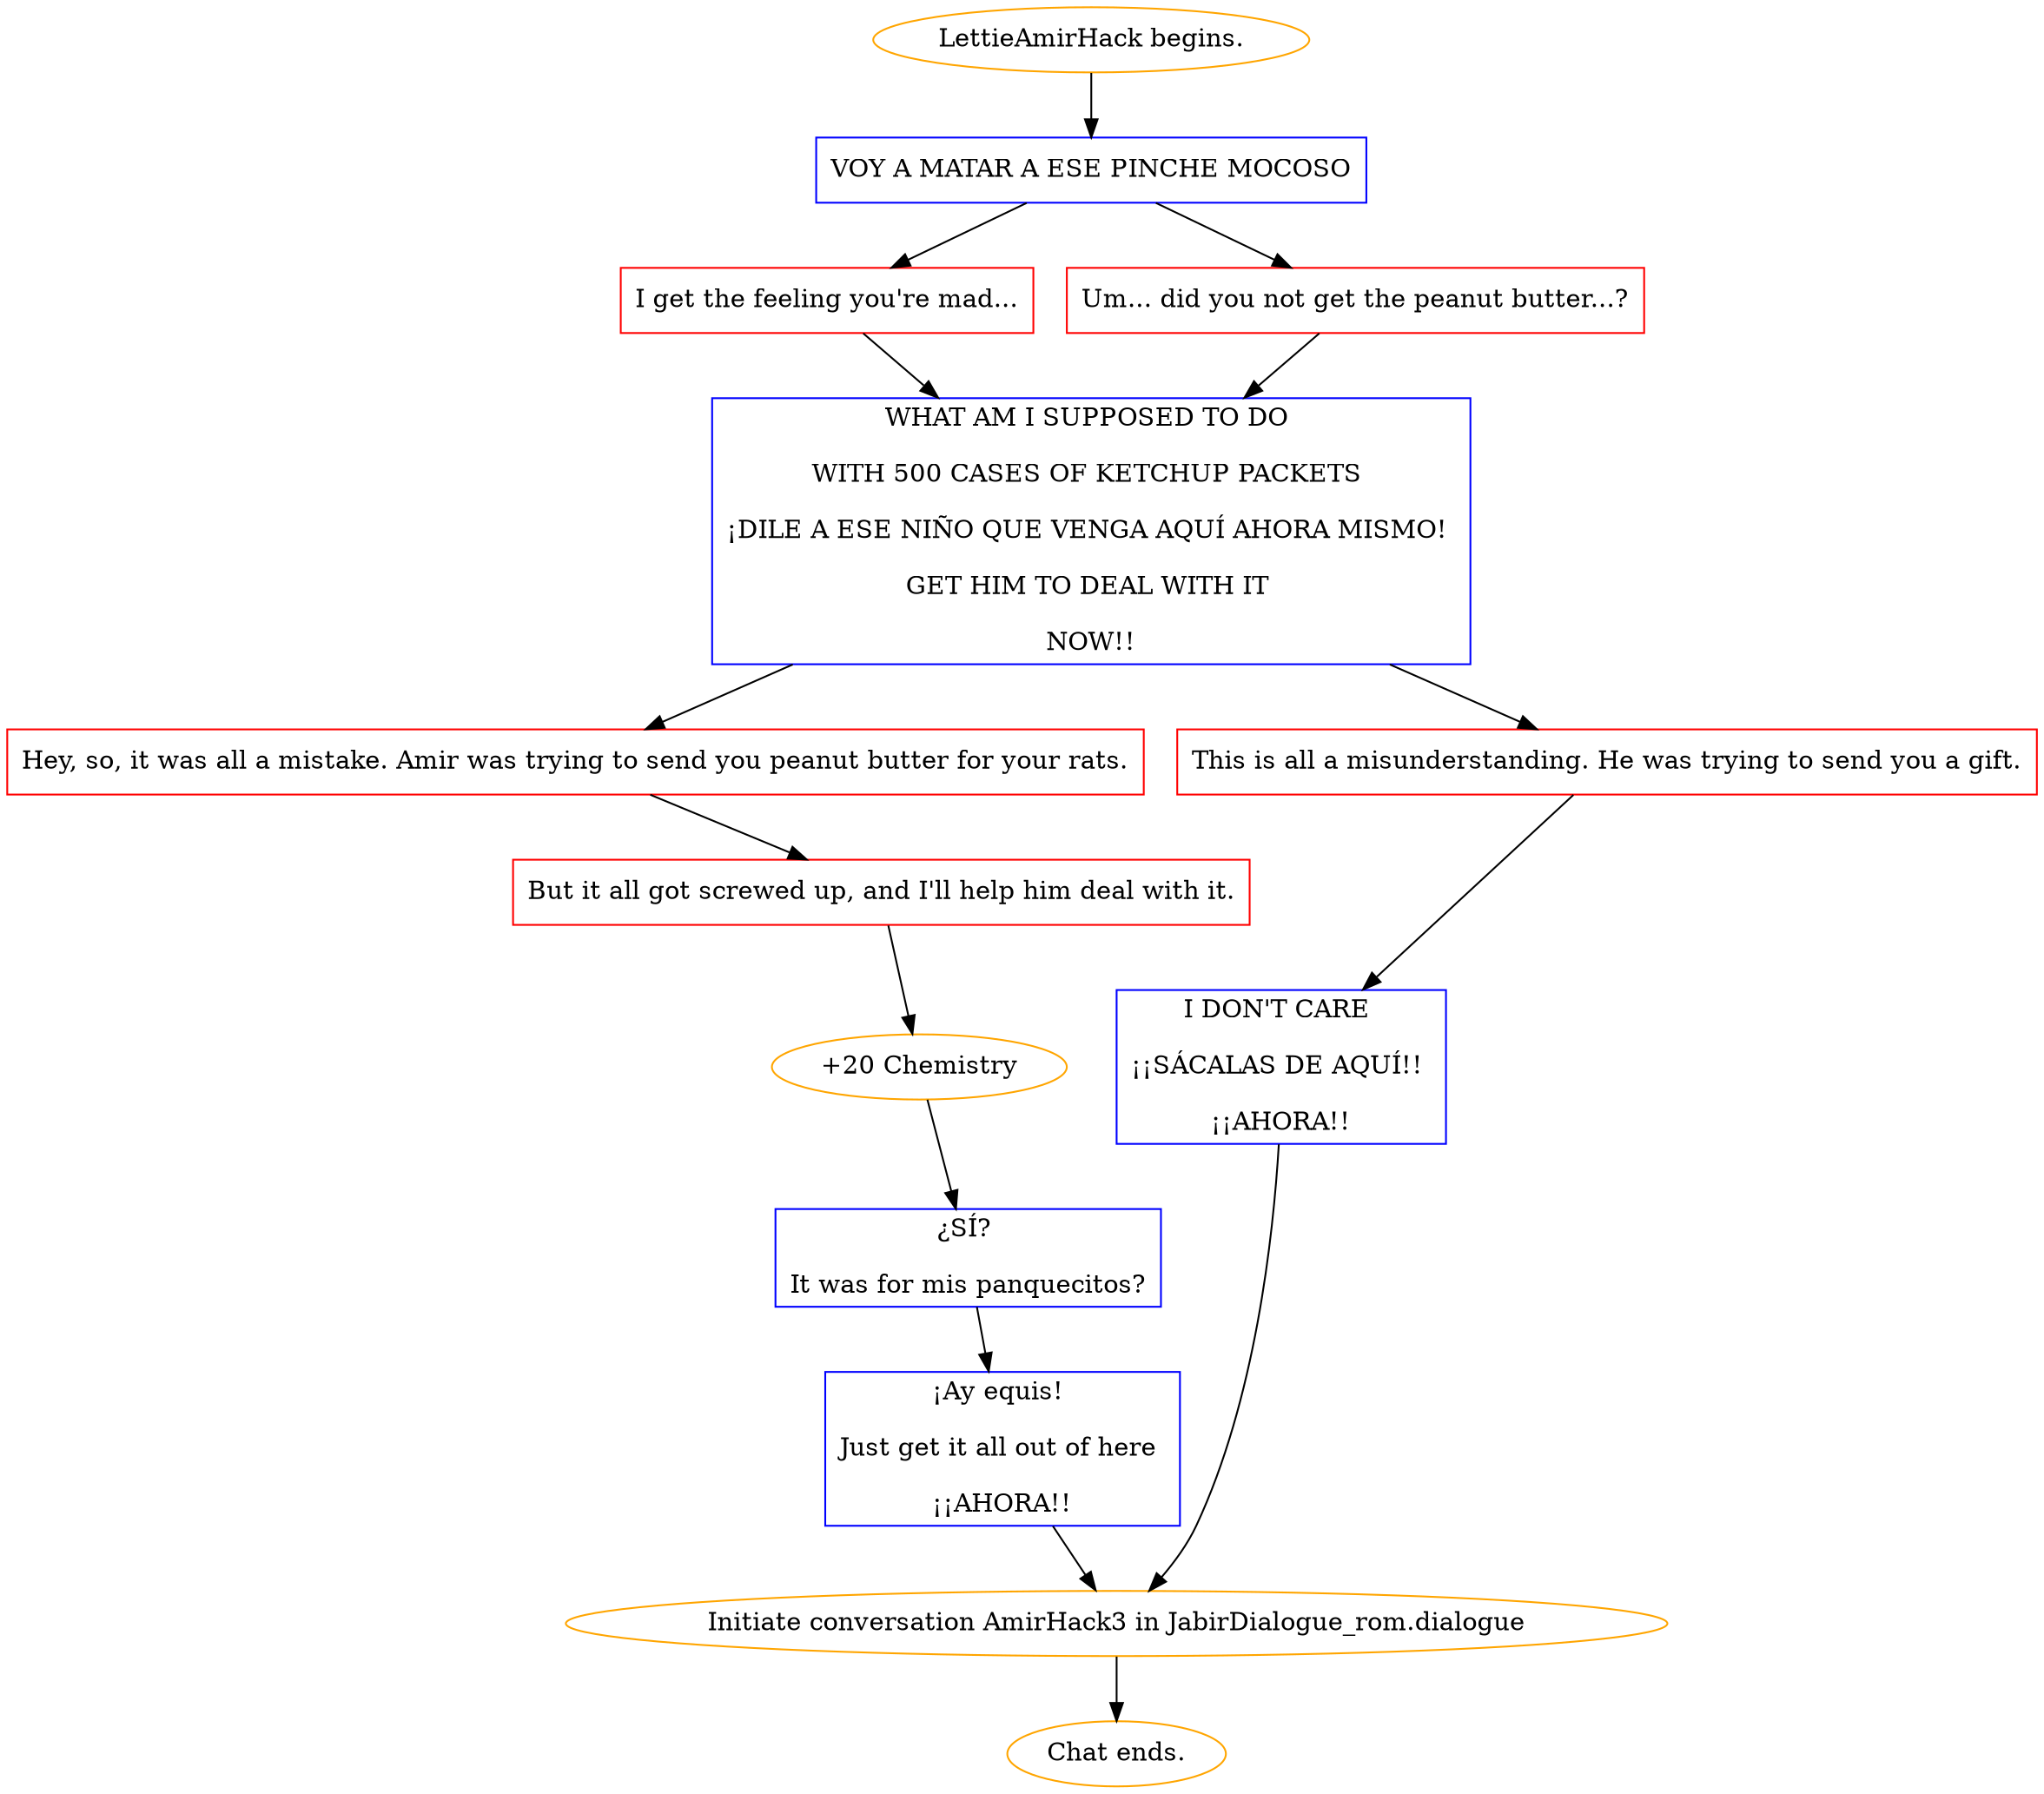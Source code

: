 digraph {
	"LettieAmirHack begins." [color=orange];
		"LettieAmirHack begins." -> j3756166209;
	j3756166209 [label="VOY A MATAR A ESE PINCHE MOCOSO",shape=box,color=blue];
		j3756166209 -> j2392894825;
		j3756166209 -> j1325710940;
	j2392894825 [label="I get the feeling you're mad...",shape=box,color=red];
		j2392894825 -> j4152551253;
	j1325710940 [label="Um... did you not get the peanut butter...?",shape=box,color=red];
		j1325710940 -> j4152551253;
	j4152551253 [label="WHAT AM I SUPPOSED TO DO 
WITH 500 CASES OF KETCHUP PACKETS 
¡DILE A ESE NIÑO QUE VENGA AQUÍ AHORA MISMO! 
GET HIM TO DEAL WITH IT 
NOW!!",shape=box,color=blue];
		j4152551253 -> j3522777799;
		j4152551253 -> j1298163227;
	j3522777799 [label="Hey, so, it was all a mistake. Amir was trying to send you peanut butter for your rats.",shape=box,color=red];
		j3522777799 -> j214237440;
	j1298163227 [label="This is all a misunderstanding. He was trying to send you a gift.",shape=box,color=red];
		j1298163227 -> j1430415423;
	j214237440 [label="But it all got screwed up, and I'll help him deal with it.",shape=box,color=red];
		j214237440 -> j3693831508;
	j1430415423 [label="I DON'T CARE 
¡¡SÁCALAS DE AQUÍ!! 
¡¡AHORA!!",shape=box,color=blue];
		j1430415423 -> "Initiate conversation AmirHack3 in JabirDialogue_rom.dialogue";
	j3693831508 [label="+20 Chemistry",color=orange];
		j3693831508 -> j4052655993;
	"Initiate conversation AmirHack3 in JabirDialogue_rom.dialogue" [label="Initiate conversation AmirHack3 in JabirDialogue_rom.dialogue",color=orange];
		"Initiate conversation AmirHack3 in JabirDialogue_rom.dialogue" -> "Chat ends.";
	j4052655993 [label="¿SÍ? 
It was for mis panquecitos?",shape=box,color=blue];
		j4052655993 -> j194787495;
	"Chat ends." [color=orange];
	j194787495 [label="¡Ay equis! 
Just get it all out of here 
¡¡AHORA!!",shape=box,color=blue];
		j194787495 -> "Initiate conversation AmirHack3 in JabirDialogue_rom.dialogue";
}
